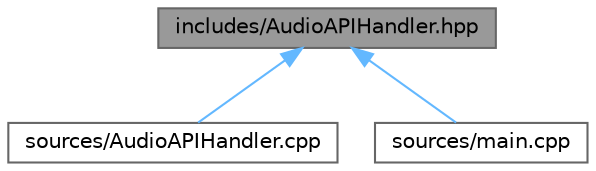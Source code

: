 digraph "includes/AudioAPIHandler.hpp"
{
 // LATEX_PDF_SIZE
  bgcolor="transparent";
  edge [fontname=Helvetica,fontsize=10,labelfontname=Helvetica,labelfontsize=10];
  node [fontname=Helvetica,fontsize=10,shape=box,height=0.2,width=0.4];
  Node1 [id="Node000001",label="includes/AudioAPIHandler.hpp",height=0.2,width=0.4,color="gray40", fillcolor="grey60", style="filled", fontcolor="black",tooltip="Declaration of the AudioAPIHandler class."];
  Node1 -> Node2 [id="edge3_Node000001_Node000002",dir="back",color="steelblue1",style="solid",tooltip=" "];
  Node2 [id="Node000002",label="sources/AudioAPIHandler.cpp",height=0.2,width=0.4,color="grey40", fillcolor="white", style="filled",URL="$AudioAPIHandler_8cpp.html",tooltip="Implementation of the AudioAPIHandler class."];
  Node1 -> Node3 [id="edge4_Node000001_Node000003",dir="back",color="steelblue1",style="solid",tooltip=" "];
  Node3 [id="Node000003",label="sources/main.cpp",height=0.2,width=0.4,color="grey40", fillcolor="white", style="filled",URL="$main_8cpp.html",tooltip="Main entry point for the audio interaction program."];
}
